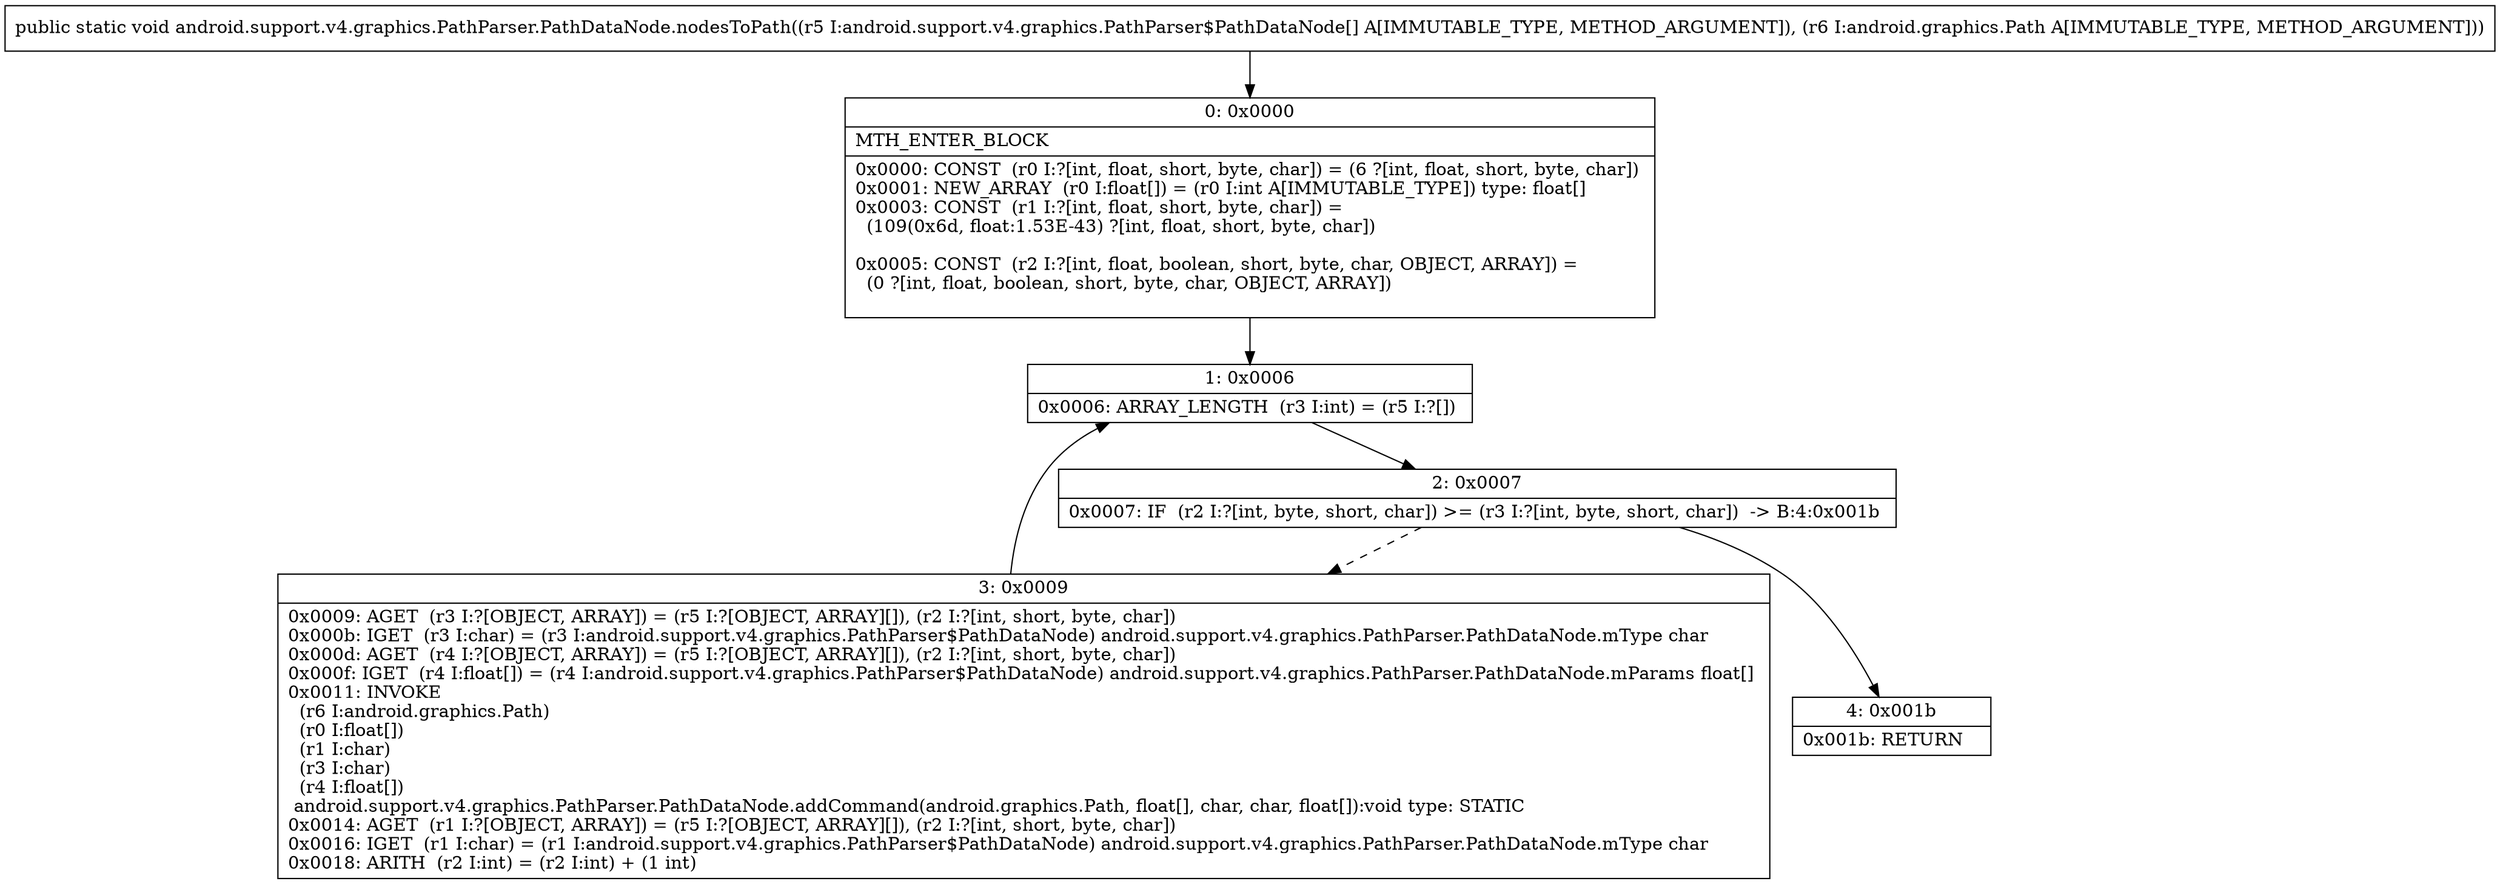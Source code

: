 digraph "CFG forandroid.support.v4.graphics.PathParser.PathDataNode.nodesToPath([Landroid\/support\/v4\/graphics\/PathParser$PathDataNode;Landroid\/graphics\/Path;)V" {
Node_0 [shape=record,label="{0\:\ 0x0000|MTH_ENTER_BLOCK\l|0x0000: CONST  (r0 I:?[int, float, short, byte, char]) = (6 ?[int, float, short, byte, char]) \l0x0001: NEW_ARRAY  (r0 I:float[]) = (r0 I:int A[IMMUTABLE_TYPE]) type: float[] \l0x0003: CONST  (r1 I:?[int, float, short, byte, char]) = \l  (109(0x6d, float:1.53E\-43) ?[int, float, short, byte, char])\l \l0x0005: CONST  (r2 I:?[int, float, boolean, short, byte, char, OBJECT, ARRAY]) = \l  (0 ?[int, float, boolean, short, byte, char, OBJECT, ARRAY])\l \l}"];
Node_1 [shape=record,label="{1\:\ 0x0006|0x0006: ARRAY_LENGTH  (r3 I:int) = (r5 I:?[]) \l}"];
Node_2 [shape=record,label="{2\:\ 0x0007|0x0007: IF  (r2 I:?[int, byte, short, char]) \>= (r3 I:?[int, byte, short, char])  \-\> B:4:0x001b \l}"];
Node_3 [shape=record,label="{3\:\ 0x0009|0x0009: AGET  (r3 I:?[OBJECT, ARRAY]) = (r5 I:?[OBJECT, ARRAY][]), (r2 I:?[int, short, byte, char]) \l0x000b: IGET  (r3 I:char) = (r3 I:android.support.v4.graphics.PathParser$PathDataNode) android.support.v4.graphics.PathParser.PathDataNode.mType char \l0x000d: AGET  (r4 I:?[OBJECT, ARRAY]) = (r5 I:?[OBJECT, ARRAY][]), (r2 I:?[int, short, byte, char]) \l0x000f: IGET  (r4 I:float[]) = (r4 I:android.support.v4.graphics.PathParser$PathDataNode) android.support.v4.graphics.PathParser.PathDataNode.mParams float[] \l0x0011: INVOKE  \l  (r6 I:android.graphics.Path)\l  (r0 I:float[])\l  (r1 I:char)\l  (r3 I:char)\l  (r4 I:float[])\l android.support.v4.graphics.PathParser.PathDataNode.addCommand(android.graphics.Path, float[], char, char, float[]):void type: STATIC \l0x0014: AGET  (r1 I:?[OBJECT, ARRAY]) = (r5 I:?[OBJECT, ARRAY][]), (r2 I:?[int, short, byte, char]) \l0x0016: IGET  (r1 I:char) = (r1 I:android.support.v4.graphics.PathParser$PathDataNode) android.support.v4.graphics.PathParser.PathDataNode.mType char \l0x0018: ARITH  (r2 I:int) = (r2 I:int) + (1 int) \l}"];
Node_4 [shape=record,label="{4\:\ 0x001b|0x001b: RETURN   \l}"];
MethodNode[shape=record,label="{public static void android.support.v4.graphics.PathParser.PathDataNode.nodesToPath((r5 I:android.support.v4.graphics.PathParser$PathDataNode[] A[IMMUTABLE_TYPE, METHOD_ARGUMENT]), (r6 I:android.graphics.Path A[IMMUTABLE_TYPE, METHOD_ARGUMENT])) }"];
MethodNode -> Node_0;
Node_0 -> Node_1;
Node_1 -> Node_2;
Node_2 -> Node_3[style=dashed];
Node_2 -> Node_4;
Node_3 -> Node_1;
}

